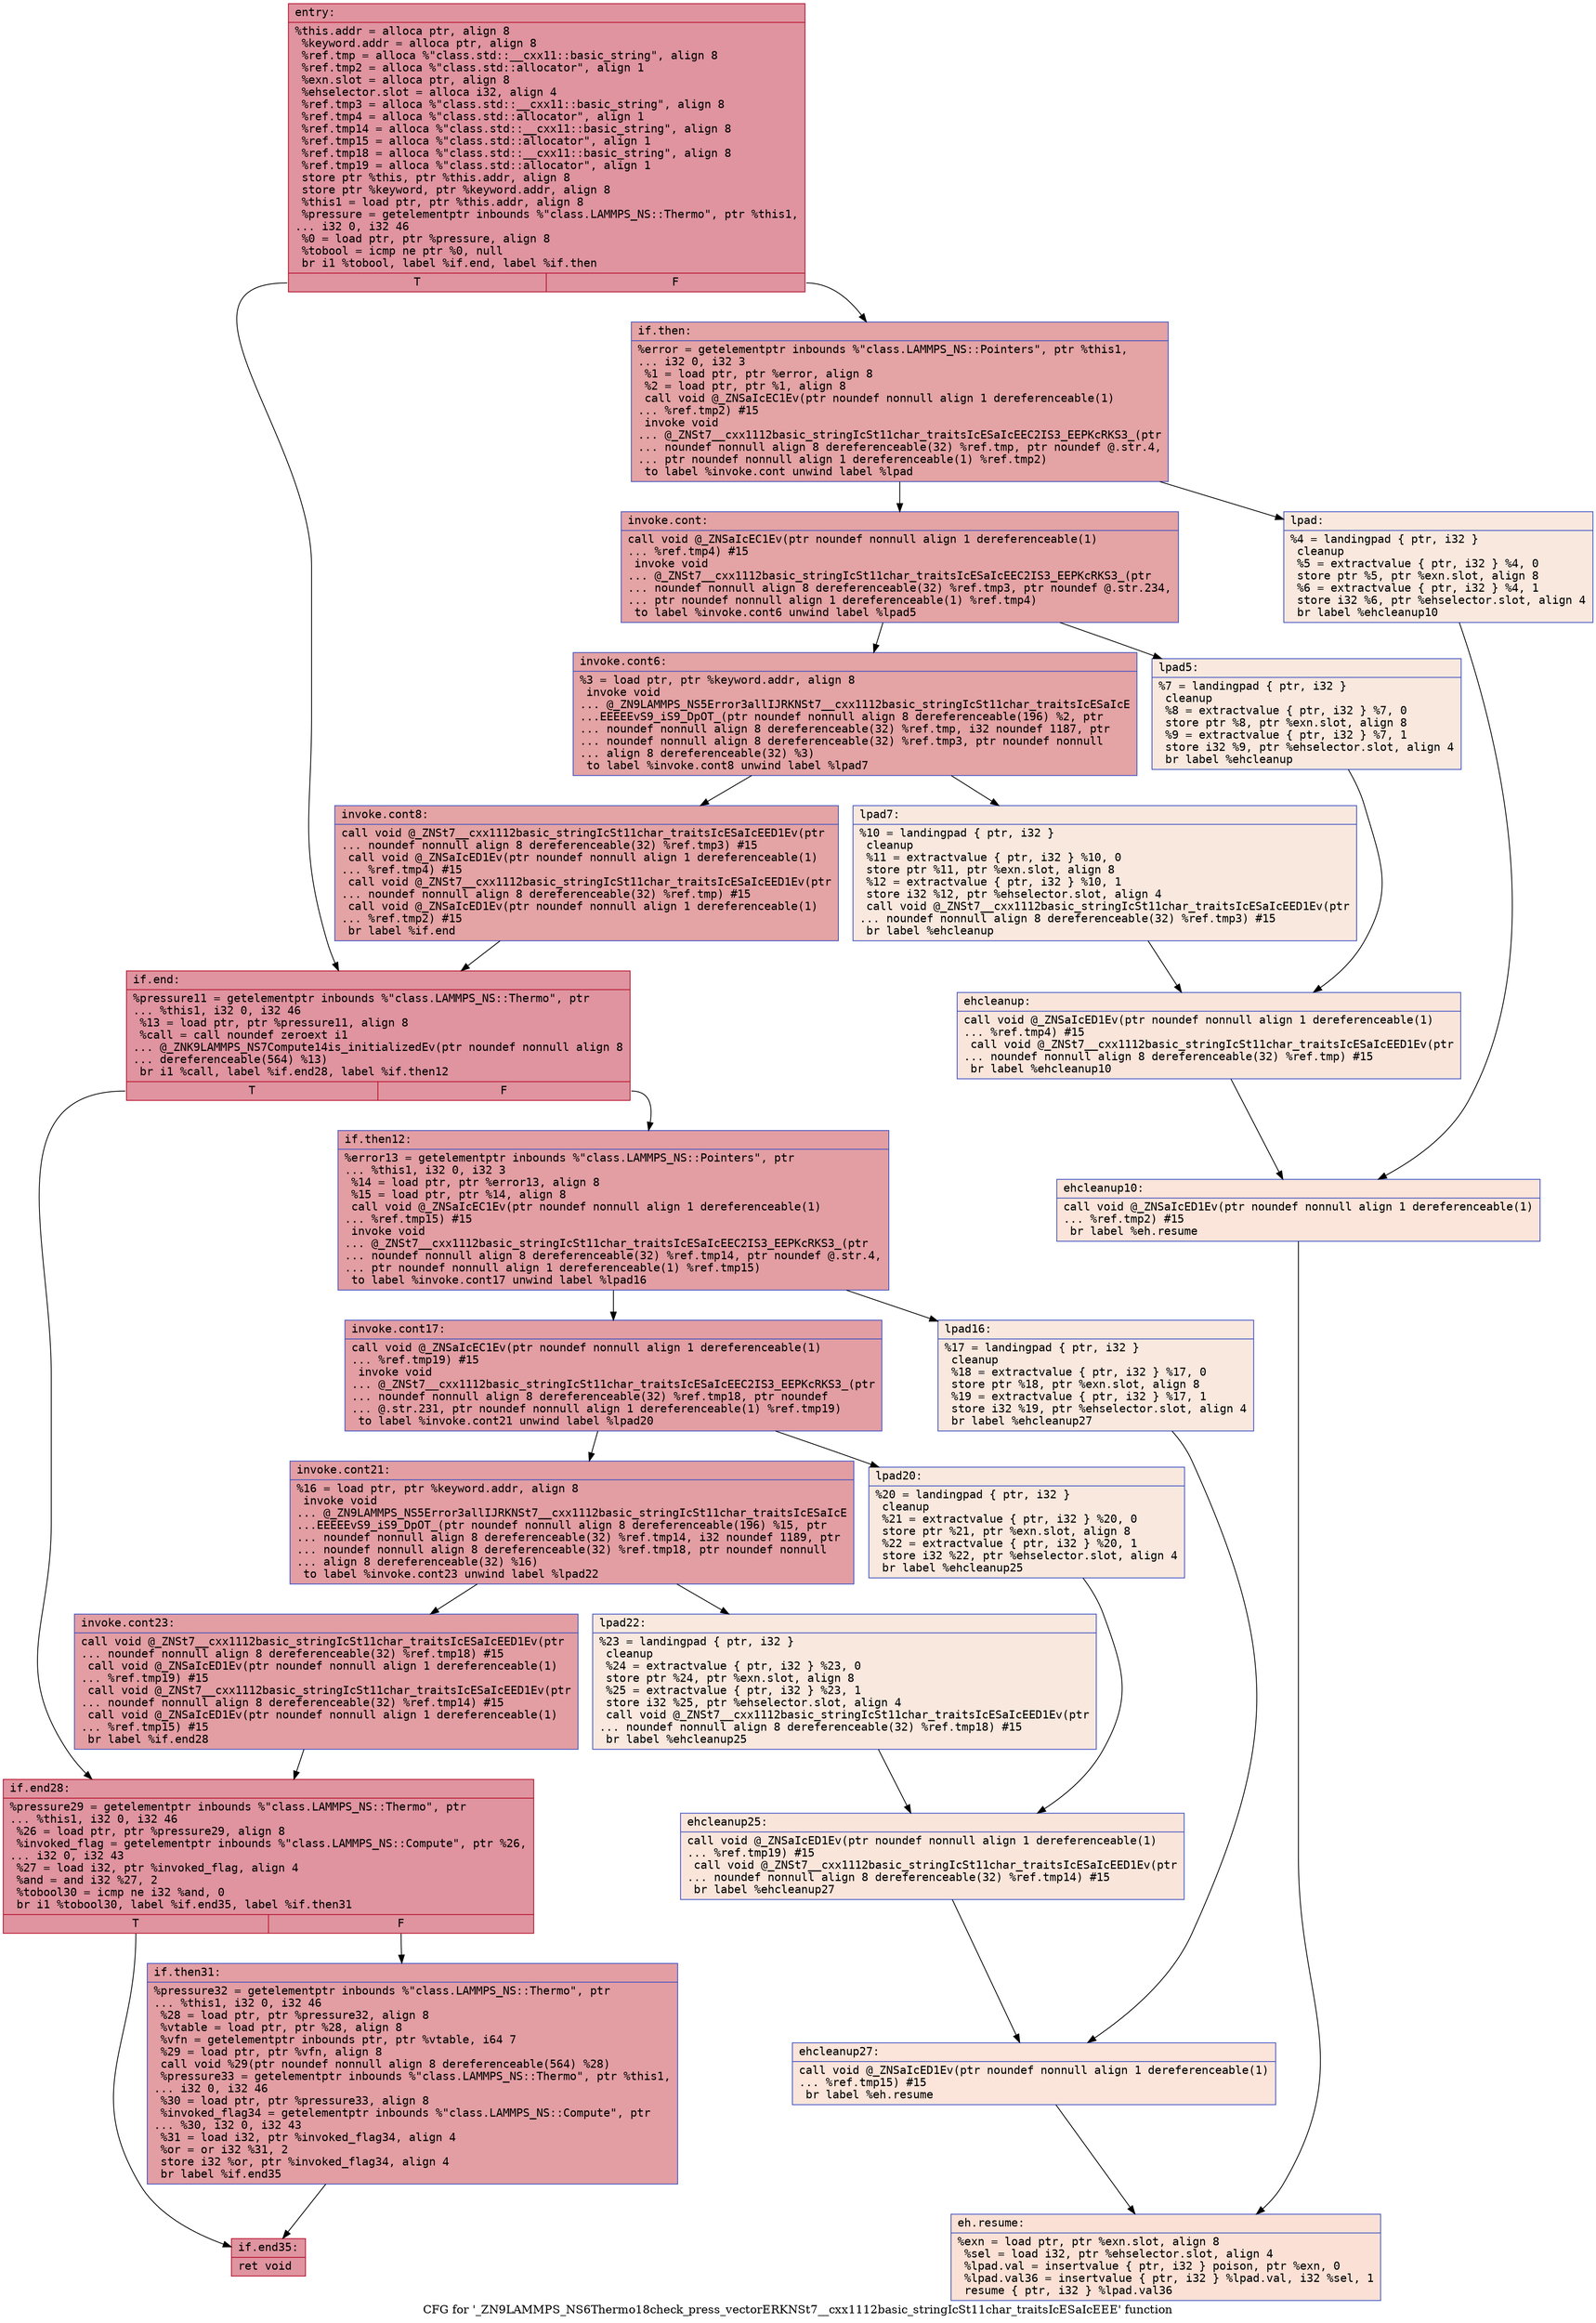 digraph "CFG for '_ZN9LAMMPS_NS6Thermo18check_press_vectorERKNSt7__cxx1112basic_stringIcSt11char_traitsIcESaIcEEE' function" {
	label="CFG for '_ZN9LAMMPS_NS6Thermo18check_press_vectorERKNSt7__cxx1112basic_stringIcSt11char_traitsIcESaIcEEE' function";

	Node0x55bd4055a410 [shape=record,color="#b70d28ff", style=filled, fillcolor="#b70d2870" fontname="Courier",label="{entry:\l|  %this.addr = alloca ptr, align 8\l  %keyword.addr = alloca ptr, align 8\l  %ref.tmp = alloca %\"class.std::__cxx11::basic_string\", align 8\l  %ref.tmp2 = alloca %\"class.std::allocator\", align 1\l  %exn.slot = alloca ptr, align 8\l  %ehselector.slot = alloca i32, align 4\l  %ref.tmp3 = alloca %\"class.std::__cxx11::basic_string\", align 8\l  %ref.tmp4 = alloca %\"class.std::allocator\", align 1\l  %ref.tmp14 = alloca %\"class.std::__cxx11::basic_string\", align 8\l  %ref.tmp15 = alloca %\"class.std::allocator\", align 1\l  %ref.tmp18 = alloca %\"class.std::__cxx11::basic_string\", align 8\l  %ref.tmp19 = alloca %\"class.std::allocator\", align 1\l  store ptr %this, ptr %this.addr, align 8\l  store ptr %keyword, ptr %keyword.addr, align 8\l  %this1 = load ptr, ptr %this.addr, align 8\l  %pressure = getelementptr inbounds %\"class.LAMMPS_NS::Thermo\", ptr %this1,\l... i32 0, i32 46\l  %0 = load ptr, ptr %pressure, align 8\l  %tobool = icmp ne ptr %0, null\l  br i1 %tobool, label %if.end, label %if.then\l|{<s0>T|<s1>F}}"];
	Node0x55bd4055a410:s0 -> Node0x55bd4055b100[tooltip="entry -> if.end\nProbability 62.50%" ];
	Node0x55bd4055a410:s1 -> Node0x55bd4055b170[tooltip="entry -> if.then\nProbability 37.50%" ];
	Node0x55bd4055b170 [shape=record,color="#3d50c3ff", style=filled, fillcolor="#c32e3170" fontname="Courier",label="{if.then:\l|  %error = getelementptr inbounds %\"class.LAMMPS_NS::Pointers\", ptr %this1,\l... i32 0, i32 3\l  %1 = load ptr, ptr %error, align 8\l  %2 = load ptr, ptr %1, align 8\l  call void @_ZNSaIcEC1Ev(ptr noundef nonnull align 1 dereferenceable(1)\l... %ref.tmp2) #15\l  invoke void\l... @_ZNSt7__cxx1112basic_stringIcSt11char_traitsIcESaIcEEC2IS3_EEPKcRKS3_(ptr\l... noundef nonnull align 8 dereferenceable(32) %ref.tmp, ptr noundef @.str.4,\l... ptr noundef nonnull align 1 dereferenceable(1) %ref.tmp2)\l          to label %invoke.cont unwind label %lpad\l}"];
	Node0x55bd4055b170 -> Node0x55bd4055b5f0[tooltip="if.then -> invoke.cont\nProbability 100.00%" ];
	Node0x55bd4055b170 -> Node0x55bd4055b670[tooltip="if.then -> lpad\nProbability 0.00%" ];
	Node0x55bd4055b5f0 [shape=record,color="#3d50c3ff", style=filled, fillcolor="#c32e3170" fontname="Courier",label="{invoke.cont:\l|  call void @_ZNSaIcEC1Ev(ptr noundef nonnull align 1 dereferenceable(1)\l... %ref.tmp4) #15\l  invoke void\l... @_ZNSt7__cxx1112basic_stringIcSt11char_traitsIcESaIcEEC2IS3_EEPKcRKS3_(ptr\l... noundef nonnull align 8 dereferenceable(32) %ref.tmp3, ptr noundef @.str.234,\l... ptr noundef nonnull align 1 dereferenceable(1) %ref.tmp4)\l          to label %invoke.cont6 unwind label %lpad5\l}"];
	Node0x55bd4055b5f0 -> Node0x55bd4055b990[tooltip="invoke.cont -> invoke.cont6\nProbability 100.00%" ];
	Node0x55bd4055b5f0 -> Node0x55bd4055b9e0[tooltip="invoke.cont -> lpad5\nProbability 0.00%" ];
	Node0x55bd4055b990 [shape=record,color="#3d50c3ff", style=filled, fillcolor="#c32e3170" fontname="Courier",label="{invoke.cont6:\l|  %3 = load ptr, ptr %keyword.addr, align 8\l  invoke void\l... @_ZN9LAMMPS_NS5Error3allIJRKNSt7__cxx1112basic_stringIcSt11char_traitsIcESaIcE\l...EEEEEvS9_iS9_DpOT_(ptr noundef nonnull align 8 dereferenceable(196) %2, ptr\l... noundef nonnull align 8 dereferenceable(32) %ref.tmp, i32 noundef 1187, ptr\l... noundef nonnull align 8 dereferenceable(32) %ref.tmp3, ptr noundef nonnull\l... align 8 dereferenceable(32) %3)\l          to label %invoke.cont8 unwind label %lpad7\l}"];
	Node0x55bd4055b990 -> Node0x55bd4055b940[tooltip="invoke.cont6 -> invoke.cont8\nProbability 100.00%" ];
	Node0x55bd4055b990 -> Node0x55bd4055bea0[tooltip="invoke.cont6 -> lpad7\nProbability 0.00%" ];
	Node0x55bd4055b940 [shape=record,color="#3d50c3ff", style=filled, fillcolor="#c32e3170" fontname="Courier",label="{invoke.cont8:\l|  call void @_ZNSt7__cxx1112basic_stringIcSt11char_traitsIcESaIcEED1Ev(ptr\l... noundef nonnull align 8 dereferenceable(32) %ref.tmp3) #15\l  call void @_ZNSaIcED1Ev(ptr noundef nonnull align 1 dereferenceable(1)\l... %ref.tmp4) #15\l  call void @_ZNSt7__cxx1112basic_stringIcSt11char_traitsIcESaIcEED1Ev(ptr\l... noundef nonnull align 8 dereferenceable(32) %ref.tmp) #15\l  call void @_ZNSaIcED1Ev(ptr noundef nonnull align 1 dereferenceable(1)\l... %ref.tmp2) #15\l  br label %if.end\l}"];
	Node0x55bd4055b940 -> Node0x55bd4055b100[tooltip="invoke.cont8 -> if.end\nProbability 100.00%" ];
	Node0x55bd4055b670 [shape=record,color="#3d50c3ff", style=filled, fillcolor="#f2cab570" fontname="Courier",label="{lpad:\l|  %4 = landingpad \{ ptr, i32 \}\l          cleanup\l  %5 = extractvalue \{ ptr, i32 \} %4, 0\l  store ptr %5, ptr %exn.slot, align 8\l  %6 = extractvalue \{ ptr, i32 \} %4, 1\l  store i32 %6, ptr %ehselector.slot, align 4\l  br label %ehcleanup10\l}"];
	Node0x55bd4055b670 -> Node0x55bd4055c840[tooltip="lpad -> ehcleanup10\nProbability 100.00%" ];
	Node0x55bd4055b9e0 [shape=record,color="#3d50c3ff", style=filled, fillcolor="#f2cab570" fontname="Courier",label="{lpad5:\l|  %7 = landingpad \{ ptr, i32 \}\l          cleanup\l  %8 = extractvalue \{ ptr, i32 \} %7, 0\l  store ptr %8, ptr %exn.slot, align 8\l  %9 = extractvalue \{ ptr, i32 \} %7, 1\l  store i32 %9, ptr %ehselector.slot, align 4\l  br label %ehcleanup\l}"];
	Node0x55bd4055b9e0 -> Node0x55bd4055cb40[tooltip="lpad5 -> ehcleanup\nProbability 100.00%" ];
	Node0x55bd4055bea0 [shape=record,color="#3d50c3ff", style=filled, fillcolor="#f2cab570" fontname="Courier",label="{lpad7:\l|  %10 = landingpad \{ ptr, i32 \}\l          cleanup\l  %11 = extractvalue \{ ptr, i32 \} %10, 0\l  store ptr %11, ptr %exn.slot, align 8\l  %12 = extractvalue \{ ptr, i32 \} %10, 1\l  store i32 %12, ptr %ehselector.slot, align 4\l  call void @_ZNSt7__cxx1112basic_stringIcSt11char_traitsIcESaIcEED1Ev(ptr\l... noundef nonnull align 8 dereferenceable(32) %ref.tmp3) #15\l  br label %ehcleanup\l}"];
	Node0x55bd4055bea0 -> Node0x55bd4055cb40[tooltip="lpad7 -> ehcleanup\nProbability 100.00%" ];
	Node0x55bd4055cb40 [shape=record,color="#3d50c3ff", style=filled, fillcolor="#f4c5ad70" fontname="Courier",label="{ehcleanup:\l|  call void @_ZNSaIcED1Ev(ptr noundef nonnull align 1 dereferenceable(1)\l... %ref.tmp4) #15\l  call void @_ZNSt7__cxx1112basic_stringIcSt11char_traitsIcESaIcEED1Ev(ptr\l... noundef nonnull align 8 dereferenceable(32) %ref.tmp) #15\l  br label %ehcleanup10\l}"];
	Node0x55bd4055cb40 -> Node0x55bd4055c840[tooltip="ehcleanup -> ehcleanup10\nProbability 100.00%" ];
	Node0x55bd4055c840 [shape=record,color="#3d50c3ff", style=filled, fillcolor="#f5c1a970" fontname="Courier",label="{ehcleanup10:\l|  call void @_ZNSaIcED1Ev(ptr noundef nonnull align 1 dereferenceable(1)\l... %ref.tmp2) #15\l  br label %eh.resume\l}"];
	Node0x55bd4055c840 -> Node0x55bd4055d450[tooltip="ehcleanup10 -> eh.resume\nProbability 100.00%" ];
	Node0x55bd4055b100 [shape=record,color="#b70d28ff", style=filled, fillcolor="#b70d2870" fontname="Courier",label="{if.end:\l|  %pressure11 = getelementptr inbounds %\"class.LAMMPS_NS::Thermo\", ptr\l... %this1, i32 0, i32 46\l  %13 = load ptr, ptr %pressure11, align 8\l  %call = call noundef zeroext i1\l... @_ZNK9LAMMPS_NS7Compute14is_initializedEv(ptr noundef nonnull align 8\l... dereferenceable(564) %13)\l  br i1 %call, label %if.end28, label %if.then12\l|{<s0>T|<s1>F}}"];
	Node0x55bd4055b100:s0 -> Node0x55bd4055d770[tooltip="if.end -> if.end28\nProbability 50.00%" ];
	Node0x55bd4055b100:s1 -> Node0x55bd4055d7f0[tooltip="if.end -> if.then12\nProbability 50.00%" ];
	Node0x55bd4055d7f0 [shape=record,color="#3d50c3ff", style=filled, fillcolor="#be242e70" fontname="Courier",label="{if.then12:\l|  %error13 = getelementptr inbounds %\"class.LAMMPS_NS::Pointers\", ptr\l... %this1, i32 0, i32 3\l  %14 = load ptr, ptr %error13, align 8\l  %15 = load ptr, ptr %14, align 8\l  call void @_ZNSaIcEC1Ev(ptr noundef nonnull align 1 dereferenceable(1)\l... %ref.tmp15) #15\l  invoke void\l... @_ZNSt7__cxx1112basic_stringIcSt11char_traitsIcESaIcEEC2IS3_EEPKcRKS3_(ptr\l... noundef nonnull align 8 dereferenceable(32) %ref.tmp14, ptr noundef @.str.4,\l... ptr noundef nonnull align 1 dereferenceable(1) %ref.tmp15)\l          to label %invoke.cont17 unwind label %lpad16\l}"];
	Node0x55bd4055d7f0 -> Node0x55bd4055dc80[tooltip="if.then12 -> invoke.cont17\nProbability 100.00%" ];
	Node0x55bd4055d7f0 -> Node0x55bd4055dd00[tooltip="if.then12 -> lpad16\nProbability 0.00%" ];
	Node0x55bd4055dc80 [shape=record,color="#3d50c3ff", style=filled, fillcolor="#be242e70" fontname="Courier",label="{invoke.cont17:\l|  call void @_ZNSaIcEC1Ev(ptr noundef nonnull align 1 dereferenceable(1)\l... %ref.tmp19) #15\l  invoke void\l... @_ZNSt7__cxx1112basic_stringIcSt11char_traitsIcESaIcEEC2IS3_EEPKcRKS3_(ptr\l... noundef nonnull align 8 dereferenceable(32) %ref.tmp18, ptr noundef\l... @.str.231, ptr noundef nonnull align 1 dereferenceable(1) %ref.tmp19)\l          to label %invoke.cont21 unwind label %lpad20\l}"];
	Node0x55bd4055dc80 -> Node0x55bd4055e080[tooltip="invoke.cont17 -> invoke.cont21\nProbability 100.00%" ];
	Node0x55bd4055dc80 -> Node0x55bd4055e0d0[tooltip="invoke.cont17 -> lpad20\nProbability 0.00%" ];
	Node0x55bd4055e080 [shape=record,color="#3d50c3ff", style=filled, fillcolor="#be242e70" fontname="Courier",label="{invoke.cont21:\l|  %16 = load ptr, ptr %keyword.addr, align 8\l  invoke void\l... @_ZN9LAMMPS_NS5Error3allIJRKNSt7__cxx1112basic_stringIcSt11char_traitsIcESaIcE\l...EEEEEvS9_iS9_DpOT_(ptr noundef nonnull align 8 dereferenceable(196) %15, ptr\l... noundef nonnull align 8 dereferenceable(32) %ref.tmp14, i32 noundef 1189, ptr\l... noundef nonnull align 8 dereferenceable(32) %ref.tmp18, ptr noundef nonnull\l... align 8 dereferenceable(32) %16)\l          to label %invoke.cont23 unwind label %lpad22\l}"];
	Node0x55bd4055e080 -> Node0x55bd4055e030[tooltip="invoke.cont21 -> invoke.cont23\nProbability 100.00%" ];
	Node0x55bd4055e080 -> Node0x55bd4055e480[tooltip="invoke.cont21 -> lpad22\nProbability 0.00%" ];
	Node0x55bd4055e030 [shape=record,color="#3d50c3ff", style=filled, fillcolor="#be242e70" fontname="Courier",label="{invoke.cont23:\l|  call void @_ZNSt7__cxx1112basic_stringIcSt11char_traitsIcESaIcEED1Ev(ptr\l... noundef nonnull align 8 dereferenceable(32) %ref.tmp18) #15\l  call void @_ZNSaIcED1Ev(ptr noundef nonnull align 1 dereferenceable(1)\l... %ref.tmp19) #15\l  call void @_ZNSt7__cxx1112basic_stringIcSt11char_traitsIcESaIcEED1Ev(ptr\l... noundef nonnull align 8 dereferenceable(32) %ref.tmp14) #15\l  call void @_ZNSaIcED1Ev(ptr noundef nonnull align 1 dereferenceable(1)\l... %ref.tmp15) #15\l  br label %if.end28\l}"];
	Node0x55bd4055e030 -> Node0x55bd4055d770[tooltip="invoke.cont23 -> if.end28\nProbability 100.00%" ];
	Node0x55bd4055dd00 [shape=record,color="#3d50c3ff", style=filled, fillcolor="#f2cab570" fontname="Courier",label="{lpad16:\l|  %17 = landingpad \{ ptr, i32 \}\l          cleanup\l  %18 = extractvalue \{ ptr, i32 \} %17, 0\l  store ptr %18, ptr %exn.slot, align 8\l  %19 = extractvalue \{ ptr, i32 \} %17, 1\l  store i32 %19, ptr %ehselector.slot, align 4\l  br label %ehcleanup27\l}"];
	Node0x55bd4055dd00 -> Node0x55bd4055ee20[tooltip="lpad16 -> ehcleanup27\nProbability 100.00%" ];
	Node0x55bd4055e0d0 [shape=record,color="#3d50c3ff", style=filled, fillcolor="#f2cab570" fontname="Courier",label="{lpad20:\l|  %20 = landingpad \{ ptr, i32 \}\l          cleanup\l  %21 = extractvalue \{ ptr, i32 \} %20, 0\l  store ptr %21, ptr %exn.slot, align 8\l  %22 = extractvalue \{ ptr, i32 \} %20, 1\l  store i32 %22, ptr %ehselector.slot, align 4\l  br label %ehcleanup25\l}"];
	Node0x55bd4055e0d0 -> Node0x55bd4055f120[tooltip="lpad20 -> ehcleanup25\nProbability 100.00%" ];
	Node0x55bd4055e480 [shape=record,color="#3d50c3ff", style=filled, fillcolor="#f2cab570" fontname="Courier",label="{lpad22:\l|  %23 = landingpad \{ ptr, i32 \}\l          cleanup\l  %24 = extractvalue \{ ptr, i32 \} %23, 0\l  store ptr %24, ptr %exn.slot, align 8\l  %25 = extractvalue \{ ptr, i32 \} %23, 1\l  store i32 %25, ptr %ehselector.slot, align 4\l  call void @_ZNSt7__cxx1112basic_stringIcSt11char_traitsIcESaIcEED1Ev(ptr\l... noundef nonnull align 8 dereferenceable(32) %ref.tmp18) #15\l  br label %ehcleanup25\l}"];
	Node0x55bd4055e480 -> Node0x55bd4055f120[tooltip="lpad22 -> ehcleanup25\nProbability 100.00%" ];
	Node0x55bd4055f120 [shape=record,color="#3d50c3ff", style=filled, fillcolor="#f4c5ad70" fontname="Courier",label="{ehcleanup25:\l|  call void @_ZNSaIcED1Ev(ptr noundef nonnull align 1 dereferenceable(1)\l... %ref.tmp19) #15\l  call void @_ZNSt7__cxx1112basic_stringIcSt11char_traitsIcESaIcEED1Ev(ptr\l... noundef nonnull align 8 dereferenceable(32) %ref.tmp14) #15\l  br label %ehcleanup27\l}"];
	Node0x55bd4055f120 -> Node0x55bd4055ee20[tooltip="ehcleanup25 -> ehcleanup27\nProbability 100.00%" ];
	Node0x55bd4055ee20 [shape=record,color="#3d50c3ff", style=filled, fillcolor="#f5c1a970" fontname="Courier",label="{ehcleanup27:\l|  call void @_ZNSaIcED1Ev(ptr noundef nonnull align 1 dereferenceable(1)\l... %ref.tmp15) #15\l  br label %eh.resume\l}"];
	Node0x55bd4055ee20 -> Node0x55bd4055d450[tooltip="ehcleanup27 -> eh.resume\nProbability 100.00%" ];
	Node0x55bd4055d770 [shape=record,color="#b70d28ff", style=filled, fillcolor="#b70d2870" fontname="Courier",label="{if.end28:\l|  %pressure29 = getelementptr inbounds %\"class.LAMMPS_NS::Thermo\", ptr\l... %this1, i32 0, i32 46\l  %26 = load ptr, ptr %pressure29, align 8\l  %invoked_flag = getelementptr inbounds %\"class.LAMMPS_NS::Compute\", ptr %26,\l... i32 0, i32 43\l  %27 = load i32, ptr %invoked_flag, align 4\l  %and = and i32 %27, 2\l  %tobool30 = icmp ne i32 %and, 0\l  br i1 %tobool30, label %if.end35, label %if.then31\l|{<s0>T|<s1>F}}"];
	Node0x55bd4055d770:s0 -> Node0x55bd4055fea0[tooltip="if.end28 -> if.end35\nProbability 50.00%" ];
	Node0x55bd4055d770:s1 -> Node0x55bd4055ff20[tooltip="if.end28 -> if.then31\nProbability 50.00%" ];
	Node0x55bd4055ff20 [shape=record,color="#3d50c3ff", style=filled, fillcolor="#be242e70" fontname="Courier",label="{if.then31:\l|  %pressure32 = getelementptr inbounds %\"class.LAMMPS_NS::Thermo\", ptr\l... %this1, i32 0, i32 46\l  %28 = load ptr, ptr %pressure32, align 8\l  %vtable = load ptr, ptr %28, align 8\l  %vfn = getelementptr inbounds ptr, ptr %vtable, i64 7\l  %29 = load ptr, ptr %vfn, align 8\l  call void %29(ptr noundef nonnull align 8 dereferenceable(564) %28)\l  %pressure33 = getelementptr inbounds %\"class.LAMMPS_NS::Thermo\", ptr %this1,\l... i32 0, i32 46\l  %30 = load ptr, ptr %pressure33, align 8\l  %invoked_flag34 = getelementptr inbounds %\"class.LAMMPS_NS::Compute\", ptr\l... %30, i32 0, i32 43\l  %31 = load i32, ptr %invoked_flag34, align 4\l  %or = or i32 %31, 2\l  store i32 %or, ptr %invoked_flag34, align 4\l  br label %if.end35\l}"];
	Node0x55bd4055ff20 -> Node0x55bd4055fea0[tooltip="if.then31 -> if.end35\nProbability 100.00%" ];
	Node0x55bd4055fea0 [shape=record,color="#b70d28ff", style=filled, fillcolor="#b70d2870" fontname="Courier",label="{if.end35:\l|  ret void\l}"];
	Node0x55bd4055d450 [shape=record,color="#3d50c3ff", style=filled, fillcolor="#f7bca170" fontname="Courier",label="{eh.resume:\l|  %exn = load ptr, ptr %exn.slot, align 8\l  %sel = load i32, ptr %ehselector.slot, align 4\l  %lpad.val = insertvalue \{ ptr, i32 \} poison, ptr %exn, 0\l  %lpad.val36 = insertvalue \{ ptr, i32 \} %lpad.val, i32 %sel, 1\l  resume \{ ptr, i32 \} %lpad.val36\l}"];
}
